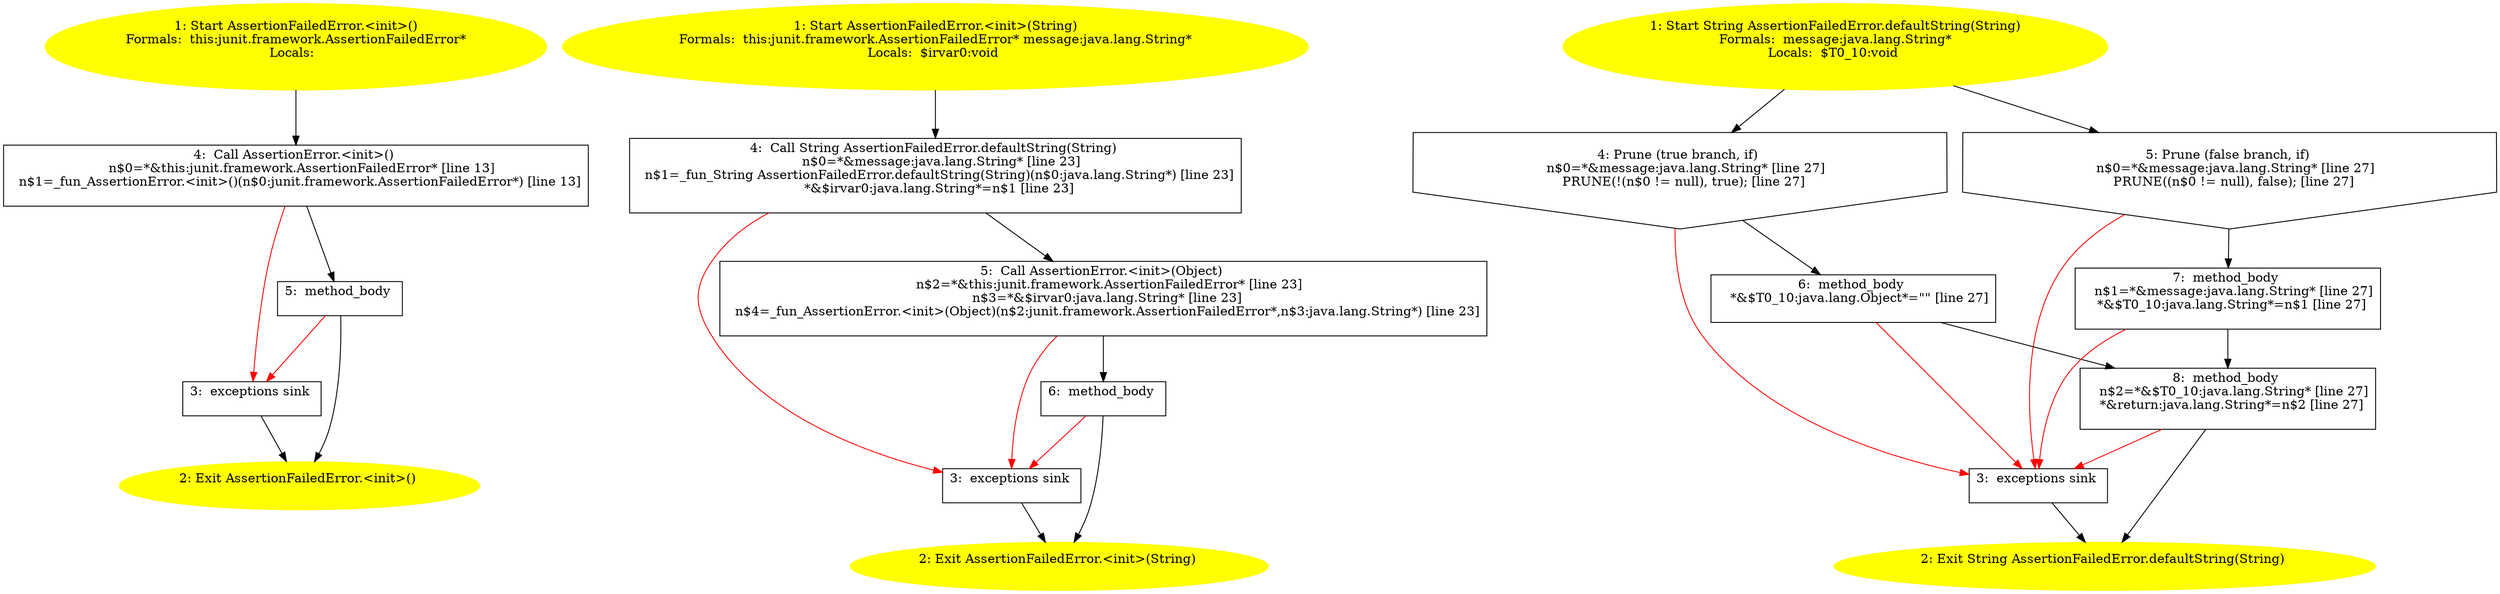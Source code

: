 /* @generated */
digraph cfg {
"junit.framework.AssertionFailedError.<init>().1b4a44f6eb92c0efa8b021e4e3aa3f97_1" [label="1: Start AssertionFailedError.<init>()\nFormals:  this:junit.framework.AssertionFailedError*\nLocals:  \n  " color=yellow style=filled]
	

	 "junit.framework.AssertionFailedError.<init>().1b4a44f6eb92c0efa8b021e4e3aa3f97_1" -> "junit.framework.AssertionFailedError.<init>().1b4a44f6eb92c0efa8b021e4e3aa3f97_4" ;
"junit.framework.AssertionFailedError.<init>().1b4a44f6eb92c0efa8b021e4e3aa3f97_2" [label="2: Exit AssertionFailedError.<init>() \n  " color=yellow style=filled]
	

"junit.framework.AssertionFailedError.<init>().1b4a44f6eb92c0efa8b021e4e3aa3f97_3" [label="3:  exceptions sink \n  " shape="box"]
	

	 "junit.framework.AssertionFailedError.<init>().1b4a44f6eb92c0efa8b021e4e3aa3f97_3" -> "junit.framework.AssertionFailedError.<init>().1b4a44f6eb92c0efa8b021e4e3aa3f97_2" ;
"junit.framework.AssertionFailedError.<init>().1b4a44f6eb92c0efa8b021e4e3aa3f97_4" [label="4:  Call AssertionError.<init>() \n   n$0=*&this:junit.framework.AssertionFailedError* [line 13]\n  n$1=_fun_AssertionError.<init>()(n$0:junit.framework.AssertionFailedError*) [line 13]\n " shape="box"]
	

	 "junit.framework.AssertionFailedError.<init>().1b4a44f6eb92c0efa8b021e4e3aa3f97_4" -> "junit.framework.AssertionFailedError.<init>().1b4a44f6eb92c0efa8b021e4e3aa3f97_5" ;
	 "junit.framework.AssertionFailedError.<init>().1b4a44f6eb92c0efa8b021e4e3aa3f97_4" -> "junit.framework.AssertionFailedError.<init>().1b4a44f6eb92c0efa8b021e4e3aa3f97_3" [color="red" ];
"junit.framework.AssertionFailedError.<init>().1b4a44f6eb92c0efa8b021e4e3aa3f97_5" [label="5:  method_body \n  " shape="box"]
	

	 "junit.framework.AssertionFailedError.<init>().1b4a44f6eb92c0efa8b021e4e3aa3f97_5" -> "junit.framework.AssertionFailedError.<init>().1b4a44f6eb92c0efa8b021e4e3aa3f97_2" ;
	 "junit.framework.AssertionFailedError.<init>().1b4a44f6eb92c0efa8b021e4e3aa3f97_5" -> "junit.framework.AssertionFailedError.<init>().1b4a44f6eb92c0efa8b021e4e3aa3f97_3" [color="red" ];
"junit.framework.AssertionFailedError.<init>(java.lang.String).85b79346030b6c60a95f0d1608936808_1" [label="1: Start AssertionFailedError.<init>(String)\nFormals:  this:junit.framework.AssertionFailedError* message:java.lang.String*\nLocals:  $irvar0:void \n  " color=yellow style=filled]
	

	 "junit.framework.AssertionFailedError.<init>(java.lang.String).85b79346030b6c60a95f0d1608936808_1" -> "junit.framework.AssertionFailedError.<init>(java.lang.String).85b79346030b6c60a95f0d1608936808_4" ;
"junit.framework.AssertionFailedError.<init>(java.lang.String).85b79346030b6c60a95f0d1608936808_2" [label="2: Exit AssertionFailedError.<init>(String) \n  " color=yellow style=filled]
	

"junit.framework.AssertionFailedError.<init>(java.lang.String).85b79346030b6c60a95f0d1608936808_3" [label="3:  exceptions sink \n  " shape="box"]
	

	 "junit.framework.AssertionFailedError.<init>(java.lang.String).85b79346030b6c60a95f0d1608936808_3" -> "junit.framework.AssertionFailedError.<init>(java.lang.String).85b79346030b6c60a95f0d1608936808_2" ;
"junit.framework.AssertionFailedError.<init>(java.lang.String).85b79346030b6c60a95f0d1608936808_4" [label="4:  Call String AssertionFailedError.defaultString(String) \n   n$0=*&message:java.lang.String* [line 23]\n  n$1=_fun_String AssertionFailedError.defaultString(String)(n$0:java.lang.String*) [line 23]\n  *&$irvar0:java.lang.String*=n$1 [line 23]\n " shape="box"]
	

	 "junit.framework.AssertionFailedError.<init>(java.lang.String).85b79346030b6c60a95f0d1608936808_4" -> "junit.framework.AssertionFailedError.<init>(java.lang.String).85b79346030b6c60a95f0d1608936808_5" ;
	 "junit.framework.AssertionFailedError.<init>(java.lang.String).85b79346030b6c60a95f0d1608936808_4" -> "junit.framework.AssertionFailedError.<init>(java.lang.String).85b79346030b6c60a95f0d1608936808_3" [color="red" ];
"junit.framework.AssertionFailedError.<init>(java.lang.String).85b79346030b6c60a95f0d1608936808_5" [label="5:  Call AssertionError.<init>(Object) \n   n$2=*&this:junit.framework.AssertionFailedError* [line 23]\n  n$3=*&$irvar0:java.lang.String* [line 23]\n  n$4=_fun_AssertionError.<init>(Object)(n$2:junit.framework.AssertionFailedError*,n$3:java.lang.String*) [line 23]\n " shape="box"]
	

	 "junit.framework.AssertionFailedError.<init>(java.lang.String).85b79346030b6c60a95f0d1608936808_5" -> "junit.framework.AssertionFailedError.<init>(java.lang.String).85b79346030b6c60a95f0d1608936808_6" ;
	 "junit.framework.AssertionFailedError.<init>(java.lang.String).85b79346030b6c60a95f0d1608936808_5" -> "junit.framework.AssertionFailedError.<init>(java.lang.String).85b79346030b6c60a95f0d1608936808_3" [color="red" ];
"junit.framework.AssertionFailedError.<init>(java.lang.String).85b79346030b6c60a95f0d1608936808_6" [label="6:  method_body \n  " shape="box"]
	

	 "junit.framework.AssertionFailedError.<init>(java.lang.String).85b79346030b6c60a95f0d1608936808_6" -> "junit.framework.AssertionFailedError.<init>(java.lang.String).85b79346030b6c60a95f0d1608936808_2" ;
	 "junit.framework.AssertionFailedError.<init>(java.lang.String).85b79346030b6c60a95f0d1608936808_6" -> "junit.framework.AssertionFailedError.<init>(java.lang.String).85b79346030b6c60a95f0d1608936808_3" [color="red" ];
"junit.framework.AssertionFailedError.defaultString(java.lang.String):java.lang.String.c71da449b78838ec0140ff3a769462ce_1" [label="1: Start String AssertionFailedError.defaultString(String)\nFormals:  message:java.lang.String*\nLocals:  $T0_10:void \n  " color=yellow style=filled]
	

	 "junit.framework.AssertionFailedError.defaultString(java.lang.String):java.lang.String.c71da449b78838ec0140ff3a769462ce_1" -> "junit.framework.AssertionFailedError.defaultString(java.lang.String):java.lang.String.c71da449b78838ec0140ff3a769462ce_4" ;
	 "junit.framework.AssertionFailedError.defaultString(java.lang.String):java.lang.String.c71da449b78838ec0140ff3a769462ce_1" -> "junit.framework.AssertionFailedError.defaultString(java.lang.String):java.lang.String.c71da449b78838ec0140ff3a769462ce_5" ;
"junit.framework.AssertionFailedError.defaultString(java.lang.String):java.lang.String.c71da449b78838ec0140ff3a769462ce_2" [label="2: Exit String AssertionFailedError.defaultString(String) \n  " color=yellow style=filled]
	

"junit.framework.AssertionFailedError.defaultString(java.lang.String):java.lang.String.c71da449b78838ec0140ff3a769462ce_3" [label="3:  exceptions sink \n  " shape="box"]
	

	 "junit.framework.AssertionFailedError.defaultString(java.lang.String):java.lang.String.c71da449b78838ec0140ff3a769462ce_3" -> "junit.framework.AssertionFailedError.defaultString(java.lang.String):java.lang.String.c71da449b78838ec0140ff3a769462ce_2" ;
"junit.framework.AssertionFailedError.defaultString(java.lang.String):java.lang.String.c71da449b78838ec0140ff3a769462ce_4" [label="4: Prune (true branch, if) \n   n$0=*&message:java.lang.String* [line 27]\n  PRUNE(!(n$0 != null), true); [line 27]\n " shape="invhouse"]
	

	 "junit.framework.AssertionFailedError.defaultString(java.lang.String):java.lang.String.c71da449b78838ec0140ff3a769462ce_4" -> "junit.framework.AssertionFailedError.defaultString(java.lang.String):java.lang.String.c71da449b78838ec0140ff3a769462ce_6" ;
	 "junit.framework.AssertionFailedError.defaultString(java.lang.String):java.lang.String.c71da449b78838ec0140ff3a769462ce_4" -> "junit.framework.AssertionFailedError.defaultString(java.lang.String):java.lang.String.c71da449b78838ec0140ff3a769462ce_3" [color="red" ];
"junit.framework.AssertionFailedError.defaultString(java.lang.String):java.lang.String.c71da449b78838ec0140ff3a769462ce_5" [label="5: Prune (false branch, if) \n   n$0=*&message:java.lang.String* [line 27]\n  PRUNE((n$0 != null), false); [line 27]\n " shape="invhouse"]
	

	 "junit.framework.AssertionFailedError.defaultString(java.lang.String):java.lang.String.c71da449b78838ec0140ff3a769462ce_5" -> "junit.framework.AssertionFailedError.defaultString(java.lang.String):java.lang.String.c71da449b78838ec0140ff3a769462ce_7" ;
	 "junit.framework.AssertionFailedError.defaultString(java.lang.String):java.lang.String.c71da449b78838ec0140ff3a769462ce_5" -> "junit.framework.AssertionFailedError.defaultString(java.lang.String):java.lang.String.c71da449b78838ec0140ff3a769462ce_3" [color="red" ];
"junit.framework.AssertionFailedError.defaultString(java.lang.String):java.lang.String.c71da449b78838ec0140ff3a769462ce_6" [label="6:  method_body \n   *&$T0_10:java.lang.Object*=\"\" [line 27]\n " shape="box"]
	

	 "junit.framework.AssertionFailedError.defaultString(java.lang.String):java.lang.String.c71da449b78838ec0140ff3a769462ce_6" -> "junit.framework.AssertionFailedError.defaultString(java.lang.String):java.lang.String.c71da449b78838ec0140ff3a769462ce_8" ;
	 "junit.framework.AssertionFailedError.defaultString(java.lang.String):java.lang.String.c71da449b78838ec0140ff3a769462ce_6" -> "junit.framework.AssertionFailedError.defaultString(java.lang.String):java.lang.String.c71da449b78838ec0140ff3a769462ce_3" [color="red" ];
"junit.framework.AssertionFailedError.defaultString(java.lang.String):java.lang.String.c71da449b78838ec0140ff3a769462ce_7" [label="7:  method_body \n   n$1=*&message:java.lang.String* [line 27]\n  *&$T0_10:java.lang.String*=n$1 [line 27]\n " shape="box"]
	

	 "junit.framework.AssertionFailedError.defaultString(java.lang.String):java.lang.String.c71da449b78838ec0140ff3a769462ce_7" -> "junit.framework.AssertionFailedError.defaultString(java.lang.String):java.lang.String.c71da449b78838ec0140ff3a769462ce_8" ;
	 "junit.framework.AssertionFailedError.defaultString(java.lang.String):java.lang.String.c71da449b78838ec0140ff3a769462ce_7" -> "junit.framework.AssertionFailedError.defaultString(java.lang.String):java.lang.String.c71da449b78838ec0140ff3a769462ce_3" [color="red" ];
"junit.framework.AssertionFailedError.defaultString(java.lang.String):java.lang.String.c71da449b78838ec0140ff3a769462ce_8" [label="8:  method_body \n   n$2=*&$T0_10:java.lang.String* [line 27]\n  *&return:java.lang.String*=n$2 [line 27]\n " shape="box"]
	

	 "junit.framework.AssertionFailedError.defaultString(java.lang.String):java.lang.String.c71da449b78838ec0140ff3a769462ce_8" -> "junit.framework.AssertionFailedError.defaultString(java.lang.String):java.lang.String.c71da449b78838ec0140ff3a769462ce_2" ;
	 "junit.framework.AssertionFailedError.defaultString(java.lang.String):java.lang.String.c71da449b78838ec0140ff3a769462ce_8" -> "junit.framework.AssertionFailedError.defaultString(java.lang.String):java.lang.String.c71da449b78838ec0140ff3a769462ce_3" [color="red" ];
}
